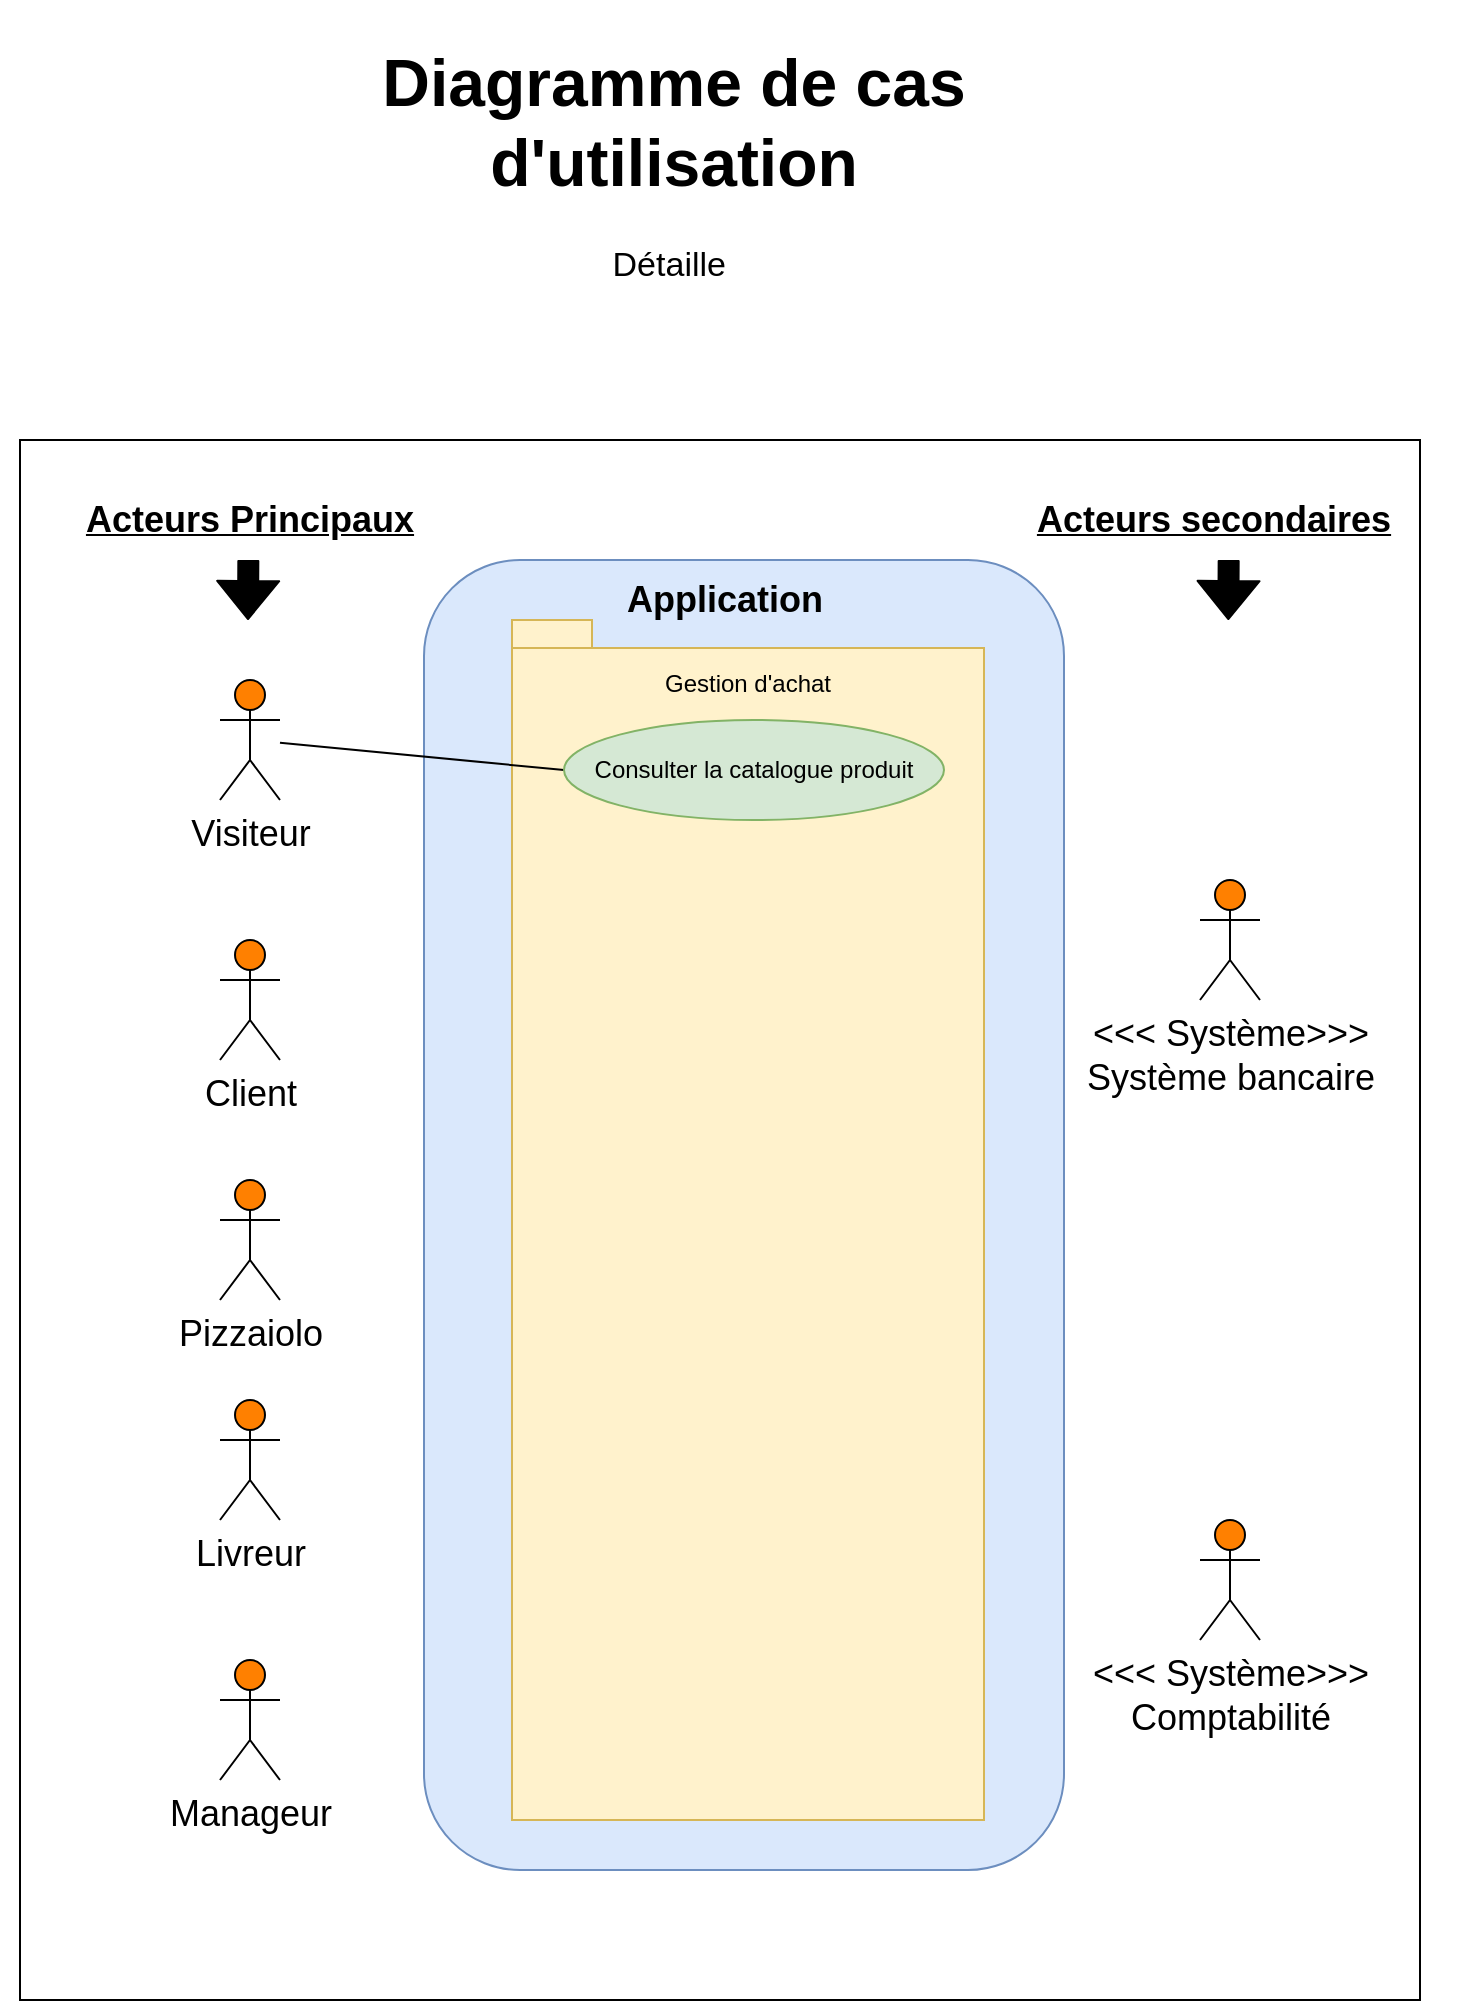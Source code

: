 <mxfile version="12.6.6" type="github" pages="2">
  <diagram id="Q4VnvSh6ajyP1y70Wybg" name="Page-1">
    <mxGraphModel dx="786" dy="513" grid="1" gridSize="10" guides="1" tooltips="1" connect="1" arrows="1" fold="1" page="1" pageScale="1" pageWidth="827" pageHeight="1169" math="0" shadow="0">
      <root>
        <mxCell id="0"/>
        <mxCell id="1" parent="0"/>
        <mxCell id="QWDj1nxfprRpqqSH3ZDR-1" value="" style="whiteSpace=wrap;html=1;" parent="1" vertex="1">
          <mxGeometry x="68" y="250" width="700" height="780" as="geometry"/>
        </mxCell>
        <mxCell id="QWDj1nxfprRpqqSH3ZDR-2" value="&lt;h1 style=&quot;font-size: 33px&quot;&gt;Diagramme de cas d&#39;utilisation&lt;/h1&gt;&lt;p style=&quot;font-size: 17px&quot;&gt;Détaille&amp;nbsp;&lt;/p&gt;" style="text;html=1;strokeColor=none;fillColor=none;spacing=5;spacingTop=-20;whiteSpace=wrap;overflow=hidden;rounded=0;align=center;" parent="1" vertex="1">
          <mxGeometry x="190" y="40" width="410" height="150" as="geometry"/>
        </mxCell>
        <mxCell id="QWDj1nxfprRpqqSH3ZDR-3" value="" style="rounded=1;whiteSpace=wrap;html=1;fillColor=#dae8fc;strokeColor=#6c8ebf;" parent="1" vertex="1">
          <mxGeometry x="270" y="310" width="320" height="655" as="geometry"/>
        </mxCell>
        <mxCell id="QWDj1nxfprRpqqSH3ZDR-4" value="Application&amp;nbsp;" style="text;html=1;strokeColor=none;fillColor=none;align=center;verticalAlign=middle;whiteSpace=wrap;rounded=0;fontSize=18;fontStyle=1;glass=0;gradientColor=none;" parent="1" vertex="1">
          <mxGeometry x="343" y="300" width="160" height="60" as="geometry"/>
        </mxCell>
        <mxCell id="QWDj1nxfprRpqqSH3ZDR-5" value="Visiteur" style="shape=umlActor;verticalLabelPosition=bottom;labelBackgroundColor=#ffffff;verticalAlign=top;html=1;outlineConnect=0;fontSize=18;fillColor=#FF8000;" parent="1" vertex="1">
          <mxGeometry x="168" y="370" width="30" height="60" as="geometry"/>
        </mxCell>
        <mxCell id="QWDj1nxfprRpqqSH3ZDR-6" value="Client" style="shape=umlActor;verticalLabelPosition=bottom;labelBackgroundColor=#ffffff;verticalAlign=top;html=1;outlineConnect=0;fontSize=18;fillColor=#FF8000;" parent="1" vertex="1">
          <mxGeometry x="168" y="500" width="30" height="60" as="geometry"/>
        </mxCell>
        <mxCell id="QWDj1nxfprRpqqSH3ZDR-7" value="Pizzaiolo" style="shape=umlActor;verticalLabelPosition=bottom;labelBackgroundColor=#ffffff;verticalAlign=top;html=1;outlineConnect=0;fontSize=18;fillColor=#FF8000;" parent="1" vertex="1">
          <mxGeometry x="168" y="620" width="30" height="60" as="geometry"/>
        </mxCell>
        <mxCell id="QWDj1nxfprRpqqSH3ZDR-8" value="Livreur" style="shape=umlActor;verticalLabelPosition=bottom;labelBackgroundColor=#ffffff;verticalAlign=top;html=1;outlineConnect=0;fontSize=18;fillColor=#FF8000;" parent="1" vertex="1">
          <mxGeometry x="168" y="730" width="30" height="60" as="geometry"/>
        </mxCell>
        <mxCell id="QWDj1nxfprRpqqSH3ZDR-9" value="Manageur" style="shape=umlActor;verticalLabelPosition=bottom;labelBackgroundColor=#ffffff;verticalAlign=top;html=1;outlineConnect=0;fontSize=18;fillColor=#FF8000;" parent="1" vertex="1">
          <mxGeometry x="168" y="860" width="30" height="60" as="geometry"/>
        </mxCell>
        <mxCell id="QWDj1nxfprRpqqSH3ZDR-30" value="&amp;lt;&amp;lt;&amp;lt; Système&amp;gt;&amp;gt;&amp;gt;&lt;br&gt;Système bancaire" style="shape=umlActor;verticalLabelPosition=bottom;labelBackgroundColor=#ffffff;verticalAlign=top;html=1;outlineConnect=0;fontSize=18;gradientColor=none;gradientDirection=north;fillColor=#FF8000;" parent="1" vertex="1">
          <mxGeometry x="658" y="470" width="30" height="60" as="geometry"/>
        </mxCell>
        <mxCell id="QWDj1nxfprRpqqSH3ZDR-31" value="&amp;lt;&amp;lt;&amp;lt; Système&amp;gt;&amp;gt;&amp;gt;&lt;br&gt;Comptabilité" style="shape=umlActor;verticalLabelPosition=bottom;labelBackgroundColor=#ffffff;verticalAlign=top;html=1;outlineConnect=0;fontSize=18;gradientColor=none;gradientDirection=north;fillColor=#FF8000;" parent="1" vertex="1">
          <mxGeometry x="658" y="790" width="30" height="60" as="geometry"/>
        </mxCell>
        <mxCell id="QWDj1nxfprRpqqSH3ZDR-36" value="Acteurs Principaux" style="text;html=1;strokeColor=none;fillColor=none;align=center;verticalAlign=middle;whiteSpace=wrap;rounded=0;glass=0;fontSize=18;fontStyle=5" parent="1" vertex="1">
          <mxGeometry x="58" y="280" width="250" height="20" as="geometry"/>
        </mxCell>
        <mxCell id="QWDj1nxfprRpqqSH3ZDR-37" value="Acteurs secondaires" style="text;html=1;strokeColor=none;fillColor=none;align=center;verticalAlign=middle;whiteSpace=wrap;rounded=0;glass=0;fontSize=18;fontStyle=5" parent="1" vertex="1">
          <mxGeometry x="540" y="280" width="250" height="20" as="geometry"/>
        </mxCell>
        <mxCell id="QWDj1nxfprRpqqSH3ZDR-38" value="" style="shape=flexArrow;endArrow=classic;html=1;strokeColor=#000000;fontSize=18;fillColor=#000000;" parent="1" edge="1">
          <mxGeometry width="50" height="50" relative="1" as="geometry">
            <mxPoint x="182.17" y="310" as="sourcePoint"/>
            <mxPoint x="182" y="340" as="targetPoint"/>
          </mxGeometry>
        </mxCell>
        <mxCell id="QWDj1nxfprRpqqSH3ZDR-40" value="" style="shape=flexArrow;endArrow=classic;html=1;strokeColor=#000000;fontSize=18;fillColor=#000000;" parent="1" edge="1">
          <mxGeometry width="50" height="50" relative="1" as="geometry">
            <mxPoint x="672.34" y="310" as="sourcePoint"/>
            <mxPoint x="672.17" y="340" as="targetPoint"/>
          </mxGeometry>
        </mxCell>
        <mxCell id="bGvTpOcmgWzEgEp-N8Zq-1" value="" style="shape=folder;fontStyle=1;spacingTop=10;tabWidth=40;tabHeight=14;tabPosition=left;html=1;fillColor=#fff2cc;strokeColor=#d6b656;" parent="1" vertex="1">
          <mxGeometry x="314" y="340" width="236" height="600" as="geometry"/>
        </mxCell>
        <mxCell id="gy7lW3POpjNdomU-dFTI-1" value="" style="endArrow=none;html=1;entryX=0;entryY=0.5;entryDx=0;entryDy=0;" parent="1" source="QWDj1nxfprRpqqSH3ZDR-5" target="vUm-j6URE58z15l5uwDP-5" edge="1">
          <mxGeometry width="50" height="50" relative="1" as="geometry">
            <mxPoint x="208" y="430" as="sourcePoint"/>
            <mxPoint x="108" y="1050" as="targetPoint"/>
          </mxGeometry>
        </mxCell>
        <mxCell id="vUm-j6URE58z15l5uwDP-2" value="Gestion d&#39;achat" style="text;html=1;strokeColor=none;fillColor=none;align=center;verticalAlign=middle;whiteSpace=wrap;rounded=0;" vertex="1" parent="1">
          <mxGeometry x="382" y="362" width="100" height="20" as="geometry"/>
        </mxCell>
        <mxCell id="vUm-j6URE58z15l5uwDP-5" value="" style="ellipse;whiteSpace=wrap;html=1;fillColor=#d5e8d4;strokeColor=#82b366;" vertex="1" parent="1">
          <mxGeometry x="340" y="390" width="190" height="50" as="geometry"/>
        </mxCell>
        <mxCell id="vUm-j6URE58z15l5uwDP-6" value="Consulter la catalogue produit" style="text;html=1;strokeColor=none;fillColor=none;align=center;verticalAlign=middle;whiteSpace=wrap;rounded=0;" vertex="1" parent="1">
          <mxGeometry x="330" y="405" width="210" height="20" as="geometry"/>
        </mxCell>
      </root>
    </mxGraphModel>
  </diagram>
  <diagram name="Copy of Page-1" id="2xjQvNwTvrhr-YecKvF7">
    <mxGraphModel dx="1572" dy="1026" grid="1" gridSize="10" guides="1" tooltips="1" connect="1" arrows="1" fold="1" page="1" pageScale="1" pageWidth="827" pageHeight="1169" math="0" shadow="0">
      <root>
        <mxCell id="-Z5jI8GCRbAPNZXGYlXl-0"/>
        <mxCell id="-Z5jI8GCRbAPNZXGYlXl-1" parent="-Z5jI8GCRbAPNZXGYlXl-0"/>
        <mxCell id="-Z5jI8GCRbAPNZXGYlXl-2" value="" style="whiteSpace=wrap;html=1;" vertex="1" parent="-Z5jI8GCRbAPNZXGYlXl-1">
          <mxGeometry x="68" y="250" width="700" height="780" as="geometry"/>
        </mxCell>
        <mxCell id="-Z5jI8GCRbAPNZXGYlXl-3" value="&lt;h1 style=&quot;font-size: 33px&quot;&gt;Diagramme de cas d&#39;utilisation&lt;/h1&gt;&lt;p style=&quot;font-size: 17px&quot;&gt;Détaille&amp;nbsp;&lt;/p&gt;" style="text;html=1;strokeColor=none;fillColor=none;spacing=5;spacingTop=-20;whiteSpace=wrap;overflow=hidden;rounded=0;align=center;" vertex="1" parent="-Z5jI8GCRbAPNZXGYlXl-1">
          <mxGeometry x="190" y="40" width="410" height="150" as="geometry"/>
        </mxCell>
        <mxCell id="-Z5jI8GCRbAPNZXGYlXl-4" value="" style="rounded=1;whiteSpace=wrap;html=1;fillColor=#dae8fc;strokeColor=#6c8ebf;" vertex="1" parent="-Z5jI8GCRbAPNZXGYlXl-1">
          <mxGeometry x="270" y="310" width="320" height="655" as="geometry"/>
        </mxCell>
        <mxCell id="-Z5jI8GCRbAPNZXGYlXl-5" value="Application&amp;nbsp;" style="text;html=1;strokeColor=none;fillColor=none;align=center;verticalAlign=middle;whiteSpace=wrap;rounded=0;fontSize=18;fontStyle=1;glass=0;gradientColor=none;" vertex="1" parent="-Z5jI8GCRbAPNZXGYlXl-1">
          <mxGeometry x="343" y="300" width="160" height="60" as="geometry"/>
        </mxCell>
        <mxCell id="-Z5jI8GCRbAPNZXGYlXl-6" value="Visiteur" style="shape=umlActor;verticalLabelPosition=bottom;labelBackgroundColor=#ffffff;verticalAlign=top;html=1;outlineConnect=0;fontSize=18;fillColor=#FF8000;" vertex="1" parent="-Z5jI8GCRbAPNZXGYlXl-1">
          <mxGeometry x="168" y="370" width="30" height="60" as="geometry"/>
        </mxCell>
        <mxCell id="-Z5jI8GCRbAPNZXGYlXl-7" value="Client" style="shape=umlActor;verticalLabelPosition=bottom;labelBackgroundColor=#ffffff;verticalAlign=top;html=1;outlineConnect=0;fontSize=18;fillColor=#FF8000;" vertex="1" parent="-Z5jI8GCRbAPNZXGYlXl-1">
          <mxGeometry x="168" y="500" width="30" height="60" as="geometry"/>
        </mxCell>
        <mxCell id="-Z5jI8GCRbAPNZXGYlXl-8" value="Pizzaiolo" style="shape=umlActor;verticalLabelPosition=bottom;labelBackgroundColor=#ffffff;verticalAlign=top;html=1;outlineConnect=0;fontSize=18;fillColor=#FF8000;" vertex="1" parent="-Z5jI8GCRbAPNZXGYlXl-1">
          <mxGeometry x="168" y="620" width="30" height="60" as="geometry"/>
        </mxCell>
        <mxCell id="-Z5jI8GCRbAPNZXGYlXl-9" value="Livreur" style="shape=umlActor;verticalLabelPosition=bottom;labelBackgroundColor=#ffffff;verticalAlign=top;html=1;outlineConnect=0;fontSize=18;fillColor=#FF8000;" vertex="1" parent="-Z5jI8GCRbAPNZXGYlXl-1">
          <mxGeometry x="168" y="730" width="30" height="60" as="geometry"/>
        </mxCell>
        <mxCell id="-Z5jI8GCRbAPNZXGYlXl-10" value="Manageur" style="shape=umlActor;verticalLabelPosition=bottom;labelBackgroundColor=#ffffff;verticalAlign=top;html=1;outlineConnect=0;fontSize=18;fillColor=#FF8000;" vertex="1" parent="-Z5jI8GCRbAPNZXGYlXl-1">
          <mxGeometry x="168" y="860" width="30" height="60" as="geometry"/>
        </mxCell>
        <mxCell id="-Z5jI8GCRbAPNZXGYlXl-11" value="&amp;lt;&amp;lt;&amp;lt; Système&amp;gt;&amp;gt;&amp;gt;&lt;br&gt;Système bancaire" style="shape=umlActor;verticalLabelPosition=bottom;labelBackgroundColor=#ffffff;verticalAlign=top;html=1;outlineConnect=0;fontSize=18;gradientColor=none;gradientDirection=north;fillColor=#FF8000;" vertex="1" parent="-Z5jI8GCRbAPNZXGYlXl-1">
          <mxGeometry x="658" y="470" width="30" height="60" as="geometry"/>
        </mxCell>
        <mxCell id="-Z5jI8GCRbAPNZXGYlXl-12" value="&amp;lt;&amp;lt;&amp;lt; Système&amp;gt;&amp;gt;&amp;gt;&lt;br&gt;Comptabilité" style="shape=umlActor;verticalLabelPosition=bottom;labelBackgroundColor=#ffffff;verticalAlign=top;html=1;outlineConnect=0;fontSize=18;gradientColor=none;gradientDirection=north;fillColor=#FF8000;" vertex="1" parent="-Z5jI8GCRbAPNZXGYlXl-1">
          <mxGeometry x="658" y="790" width="30" height="60" as="geometry"/>
        </mxCell>
        <mxCell id="-Z5jI8GCRbAPNZXGYlXl-13" value="Acteurs Principaux" style="text;html=1;strokeColor=none;fillColor=none;align=center;verticalAlign=middle;whiteSpace=wrap;rounded=0;glass=0;fontSize=18;fontStyle=5" vertex="1" parent="-Z5jI8GCRbAPNZXGYlXl-1">
          <mxGeometry x="58" y="280" width="250" height="20" as="geometry"/>
        </mxCell>
        <mxCell id="-Z5jI8GCRbAPNZXGYlXl-14" value="Acteurs secondaires" style="text;html=1;strokeColor=none;fillColor=none;align=center;verticalAlign=middle;whiteSpace=wrap;rounded=0;glass=0;fontSize=18;fontStyle=5" vertex="1" parent="-Z5jI8GCRbAPNZXGYlXl-1">
          <mxGeometry x="540" y="280" width="250" height="20" as="geometry"/>
        </mxCell>
        <mxCell id="-Z5jI8GCRbAPNZXGYlXl-15" value="" style="shape=flexArrow;endArrow=classic;html=1;strokeColor=#000000;fontSize=18;fillColor=#000000;" edge="1" parent="-Z5jI8GCRbAPNZXGYlXl-1">
          <mxGeometry width="50" height="50" relative="1" as="geometry">
            <mxPoint x="182.17" y="310" as="sourcePoint"/>
            <mxPoint x="182" y="340" as="targetPoint"/>
          </mxGeometry>
        </mxCell>
        <mxCell id="-Z5jI8GCRbAPNZXGYlXl-16" value="" style="shape=flexArrow;endArrow=classic;html=1;strokeColor=#000000;fontSize=18;fillColor=#000000;" edge="1" parent="-Z5jI8GCRbAPNZXGYlXl-1">
          <mxGeometry width="50" height="50" relative="1" as="geometry">
            <mxPoint x="672.34" y="310" as="sourcePoint"/>
            <mxPoint x="672.17" y="340" as="targetPoint"/>
          </mxGeometry>
        </mxCell>
        <mxCell id="-Z5jI8GCRbAPNZXGYlXl-17" value="Gestion d&#39;achat" style="shape=folder;fontStyle=1;spacingTop=10;tabWidth=40;tabHeight=14;tabPosition=left;html=1;fillColor=#fff2cc;strokeColor=#d6b656;" vertex="1" parent="-Z5jI8GCRbAPNZXGYlXl-1">
          <mxGeometry x="342.16" y="380" width="150" height="80" as="geometry"/>
        </mxCell>
        <mxCell id="-Z5jI8GCRbAPNZXGYlXl-18" value="Gestion du production" style="shape=folder;fontStyle=1;spacingTop=10;tabWidth=40;tabHeight=14;tabPosition=left;html=1;fillColor=#fff2cc;strokeColor=#d6b656;" vertex="1" parent="-Z5jI8GCRbAPNZXGYlXl-1">
          <mxGeometry x="345" y="500" width="150" height="80" as="geometry"/>
        </mxCell>
        <mxCell id="-Z5jI8GCRbAPNZXGYlXl-19" value="Gestion de la livraison" style="shape=folder;fontStyle=1;spacingTop=10;tabWidth=40;tabHeight=14;tabPosition=left;html=1;fillColor=#fff2cc;strokeColor=#d6b656;" vertex="1" parent="-Z5jI8GCRbAPNZXGYlXl-1">
          <mxGeometry x="345.35" y="620" width="150" height="80" as="geometry"/>
        </mxCell>
        <mxCell id="-Z5jI8GCRbAPNZXGYlXl-20" value="Gestion du stock" style="shape=folder;fontStyle=1;spacingTop=10;tabWidth=40;tabHeight=14;tabPosition=left;html=1;fillColor=#fff2cc;strokeColor=#d6b656;" vertex="1" parent="-Z5jI8GCRbAPNZXGYlXl-1">
          <mxGeometry x="345.35" y="740" width="150" height="80" as="geometry"/>
        </mxCell>
        <mxCell id="-Z5jI8GCRbAPNZXGYlXl-21" value="" style="endArrow=none;html=1;entryX=0;entryY=0;entryDx=0;entryDy=30.5;entryPerimeter=0;" edge="1" parent="-Z5jI8GCRbAPNZXGYlXl-1" source="-Z5jI8GCRbAPNZXGYlXl-6" target="-Z5jI8GCRbAPNZXGYlXl-17">
          <mxGeometry width="50" height="50" relative="1" as="geometry">
            <mxPoint x="208" y="430" as="sourcePoint"/>
            <mxPoint x="108" y="1050" as="targetPoint"/>
          </mxGeometry>
        </mxCell>
        <mxCell id="-Z5jI8GCRbAPNZXGYlXl-22" value="" style="endArrow=none;html=1;entryX=0;entryY=0;entryDx=0;entryDy=47;entryPerimeter=0;" edge="1" parent="-Z5jI8GCRbAPNZXGYlXl-1" target="-Z5jI8GCRbAPNZXGYlXl-17">
          <mxGeometry width="50" height="50" relative="1" as="geometry">
            <mxPoint x="201" y="530" as="sourcePoint"/>
            <mxPoint x="345.0" y="573.5" as="targetPoint"/>
          </mxGeometry>
        </mxCell>
        <mxCell id="-Z5jI8GCRbAPNZXGYlXl-23" value="" style="endArrow=none;html=1;entryX=0;entryY=0;entryDx=0;entryDy=30.5;entryPerimeter=0;" edge="1" parent="-Z5jI8GCRbAPNZXGYlXl-1" target="-Z5jI8GCRbAPNZXGYlXl-18">
          <mxGeometry width="50" height="50" relative="1" as="geometry">
            <mxPoint x="208" y="650" as="sourcePoint"/>
            <mxPoint x="345.0" y="604.28" as="targetPoint"/>
          </mxGeometry>
        </mxCell>
        <mxCell id="-Z5jI8GCRbAPNZXGYlXl-24" value="" style="endArrow=none;html=1;entryX=0;entryY=0;entryDx=0;entryDy=63.5;entryPerimeter=0;" edge="1" parent="-Z5jI8GCRbAPNZXGYlXl-1" target="-Z5jI8GCRbAPNZXGYlXl-18">
          <mxGeometry width="50" height="50" relative="1" as="geometry">
            <mxPoint x="208" y="870" as="sourcePoint"/>
            <mxPoint x="355" y="710.0" as="targetPoint"/>
          </mxGeometry>
        </mxCell>
        <mxCell id="-Z5jI8GCRbAPNZXGYlXl-25" value="" style="endArrow=none;html=1;entryX=0;entryY=0;entryDx=0;entryDy=80;entryPerimeter=0;" edge="1" parent="-Z5jI8GCRbAPNZXGYlXl-1" target="-Z5jI8GCRbAPNZXGYlXl-17">
          <mxGeometry width="50" height="50" relative="1" as="geometry">
            <mxPoint x="198" y="870" as="sourcePoint"/>
            <mxPoint x="327" y="470" as="targetPoint"/>
          </mxGeometry>
        </mxCell>
        <mxCell id="-Z5jI8GCRbAPNZXGYlXl-26" value="" style="endArrow=none;html=1;exitX=0;exitY=0;exitDx=150;exitDy=47;exitPerimeter=0;" edge="1" parent="-Z5jI8GCRbAPNZXGYlXl-1" source="-Z5jI8GCRbAPNZXGYlXl-17">
          <mxGeometry width="50" height="50" relative="1" as="geometry">
            <mxPoint x="518" y="372.374" as="sourcePoint"/>
            <mxPoint x="648" y="494" as="targetPoint"/>
          </mxGeometry>
        </mxCell>
        <mxCell id="-Z5jI8GCRbAPNZXGYlXl-27" value="" style="endArrow=none;html=1;exitX=0;exitY=0;exitDx=150;exitDy=63.5;exitPerimeter=0;" edge="1" parent="-Z5jI8GCRbAPNZXGYlXl-1" source="-Z5jI8GCRbAPNZXGYlXl-17">
          <mxGeometry width="50" height="50" relative="1" as="geometry">
            <mxPoint x="495.0" y="587" as="sourcePoint"/>
            <mxPoint x="658" y="790" as="targetPoint"/>
          </mxGeometry>
        </mxCell>
        <mxCell id="-Z5jI8GCRbAPNZXGYlXl-28" value="" style="endArrow=none;html=1;entryX=0;entryY=0;entryDx=0;entryDy=47;entryPerimeter=0;" edge="1" parent="-Z5jI8GCRbAPNZXGYlXl-1" target="-Z5jI8GCRbAPNZXGYlXl-19">
          <mxGeometry width="50" height="50" relative="1" as="geometry">
            <mxPoint x="198" y="780.004" as="sourcePoint"/>
            <mxPoint x="342.16" y="807.63" as="targetPoint"/>
          </mxGeometry>
        </mxCell>
        <mxCell id="-Z5jI8GCRbAPNZXGYlXl-29" value="" style="endArrow=none;html=1;entryX=0;entryY=0;entryDx=0;entryDy=30.5;entryPerimeter=0;" edge="1" parent="-Z5jI8GCRbAPNZXGYlXl-1" target="-Z5jI8GCRbAPNZXGYlXl-19">
          <mxGeometry width="50" height="50" relative="1" as="geometry">
            <mxPoint x="198" y="540" as="sourcePoint"/>
            <mxPoint x="355" y="523.5" as="targetPoint"/>
          </mxGeometry>
        </mxCell>
        <mxCell id="-Z5jI8GCRbAPNZXGYlXl-30" value="" style="endArrow=none;html=1;entryX=0;entryY=0;entryDx=0;entryDy=30.5;entryPerimeter=0;" edge="1" parent="-Z5jI8GCRbAPNZXGYlXl-1" target="-Z5jI8GCRbAPNZXGYlXl-20">
          <mxGeometry width="50" height="50" relative="1" as="geometry">
            <mxPoint x="208" y="670" as="sourcePoint"/>
            <mxPoint x="345" y="840.5" as="targetPoint"/>
          </mxGeometry>
        </mxCell>
        <mxCell id="-Z5jI8GCRbAPNZXGYlXl-31" value="" style="endArrow=none;html=1;entryX=0;entryY=0;entryDx=0;entryDy=47;entryPerimeter=0;" edge="1" parent="-Z5jI8GCRbAPNZXGYlXl-1" target="-Z5jI8GCRbAPNZXGYlXl-20">
          <mxGeometry width="50" height="50" relative="1" as="geometry">
            <mxPoint x="208" y="910" as="sourcePoint"/>
            <mxPoint x="355" y="850.5" as="targetPoint"/>
          </mxGeometry>
        </mxCell>
        <mxCell id="-Z5jI8GCRbAPNZXGYlXl-32" value="" style="endArrow=none;html=1;entryX=0;entryY=0;entryDx=0;entryDy=63.5;entryPerimeter=0;" edge="1" parent="-Z5jI8GCRbAPNZXGYlXl-1" target="-Z5jI8GCRbAPNZXGYlXl-19">
          <mxGeometry width="50" height="50" relative="1" as="geometry">
            <mxPoint x="198" y="900" as="sourcePoint"/>
            <mxPoint x="340" y="860" as="targetPoint"/>
          </mxGeometry>
        </mxCell>
        <mxCell id="-Z5jI8GCRbAPNZXGYlXl-33" value="Gestion administrative" style="shape=folder;fontStyle=1;spacingTop=10;tabWidth=40;tabHeight=14;tabPosition=left;html=1;fillColor=#fff2cc;strokeColor=#d6b656;" vertex="1" parent="-Z5jI8GCRbAPNZXGYlXl-1">
          <mxGeometry x="343" y="860" width="150" height="80" as="geometry"/>
        </mxCell>
        <mxCell id="-Z5jI8GCRbAPNZXGYlXl-34" value="" style="endArrow=none;html=1;entryX=0;entryY=0;entryDx=0;entryDy=47;entryPerimeter=0;" edge="1" parent="-Z5jI8GCRbAPNZXGYlXl-1" target="-Z5jI8GCRbAPNZXGYlXl-33">
          <mxGeometry width="50" height="50" relative="1" as="geometry">
            <mxPoint x="208" y="920" as="sourcePoint"/>
            <mxPoint x="343" y="920" as="targetPoint"/>
          </mxGeometry>
        </mxCell>
        <mxCell id="-Z5jI8GCRbAPNZXGYlXl-35" value="" style="endArrow=none;html=1;exitX=0;exitY=0;exitDx=150;exitDy=30.5;exitPerimeter=0;" edge="1" parent="-Z5jI8GCRbAPNZXGYlXl-1" source="-Z5jI8GCRbAPNZXGYlXl-33" target="-Z5jI8GCRbAPNZXGYlXl-12">
          <mxGeometry width="50" height="50" relative="1" as="geometry">
            <mxPoint x="502.16" y="453.5" as="sourcePoint"/>
            <mxPoint x="675" y="550" as="targetPoint"/>
          </mxGeometry>
        </mxCell>
      </root>
    </mxGraphModel>
  </diagram>
</mxfile>
